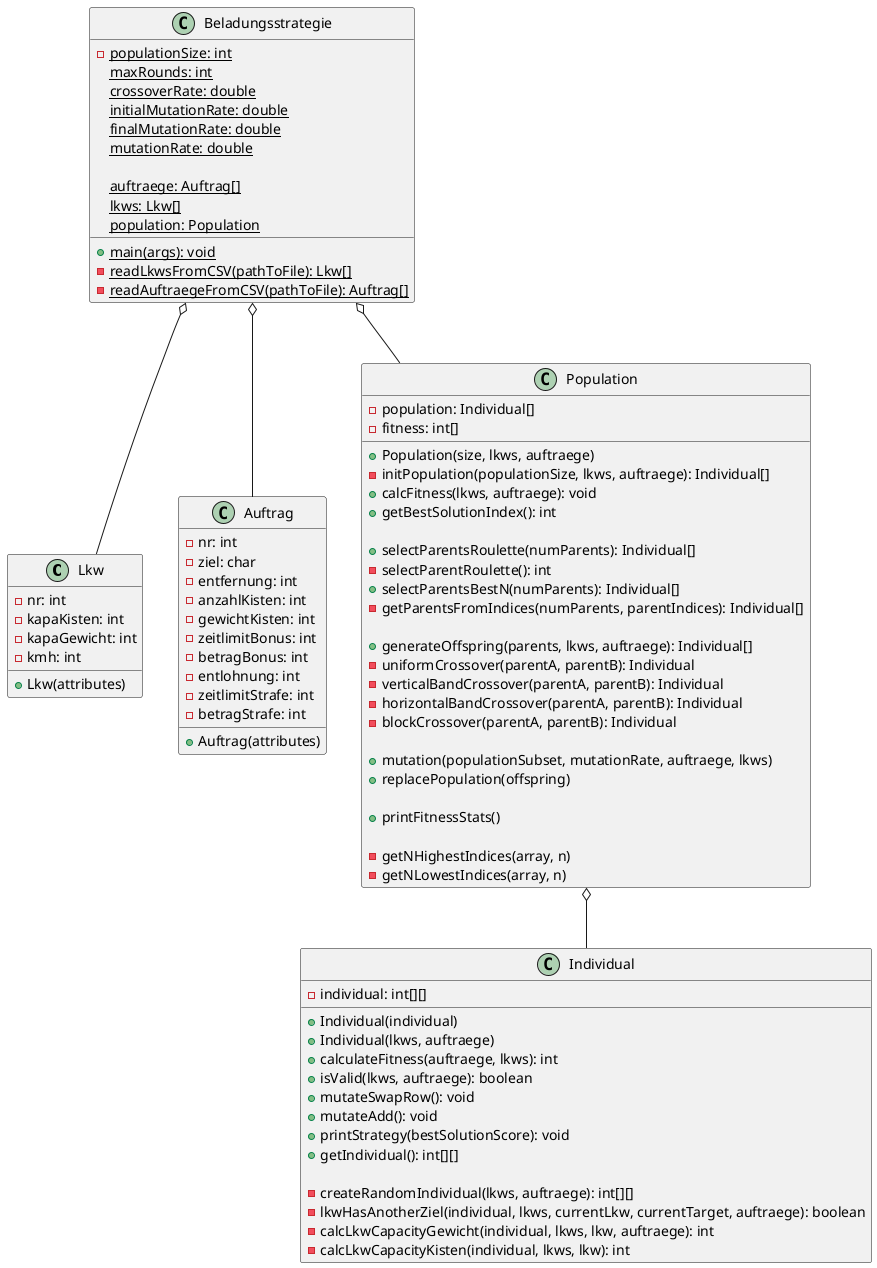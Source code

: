 @startuml

class Lkw {
  - nr: int
  - kapaKisten: int
  - kapaGewicht: int
  - kmh: int

  + Lkw(attributes)
}

class Auftrag {
  - nr: int
  - ziel: char
  - entfernung: int
  - anzahlKisten: int
  - gewichtKisten: int
  - zeitlimitBonus: int
  - betragBonus: int
  - entlohnung: int
  - zeitlimitStrafe: int
  - betragStrafe: int

  + Auftrag(attributes)
}

class Beladungsstrategie {
  - {static} populationSize: int
  {static} maxRounds: int
  {static} crossoverRate: double
  {static} initialMutationRate: double
  {static} finalMutationRate: double
  {static} mutationRate: double

  {static} auftraege: Auftrag[]
  {static} lkws: Lkw[]
  {static} population: Population

  + {static} main(args): void
  - {static} readLkwsFromCSV(pathToFile): Lkw[]
  - {static} readAuftraegeFromCSV(pathToFile): Auftrag[]
}

class Population {
  - population: Individual[]
  - fitness: int[]

  + Population(size, lkws, auftraege)
  - initPopulation(populationSize, lkws, auftraege): Individual[]
  + calcFitness(lkws, auftraege): void
  + getBestSolutionIndex(): int

  + selectParentsRoulette(numParents): Individual[]
  - selectParentRoulette(): int
  + selectParentsBestN(numParents): Individual[]
  - getParentsFromIndices(numParents, parentIndices): Individual[]
  
  + generateOffspring(parents, lkws, auftraege): Individual[]
  - uniformCrossover(parentA, parentB): Individual
  - verticalBandCrossover(parentA, parentB): Individual
  - horizontalBandCrossover(parentA, parentB): Individual
  - blockCrossover(parentA, parentB): Individual

  + mutation(populationSubset, mutationRate, auftraege, lkws)
  + replacePopulation(offspring)
  
  + printFitnessStats()

  - getNHighestIndices(array, n)
  - getNLowestIndices(array, n)
}

class Individual {
  - individual: int[][]

  + Individual(individual)
  + Individual(lkws, auftraege)
  + calculateFitness(auftraege, lkws): int
  + isValid(lkws, auftraege): boolean
  + mutateSwapRow(): void
  + mutateAdd(): void
  + printStrategy(bestSolutionScore): void
  + getIndividual(): int[][]

  - createRandomIndividual(lkws, auftraege): int[][]
  - lkwHasAnotherZiel(individual, lkws, currentLkw, currentTarget, auftraege): boolean
  - calcLkwCapacityGewicht(individual, lkws, lkw, auftraege): int
  - calcLkwCapacityKisten(individual, lkws, lkw): int
}

Beladungsstrategie o-- Population
Beladungsstrategie o-- Lkw
Beladungsstrategie o-- Auftrag
Population o-- Individual
@enduml